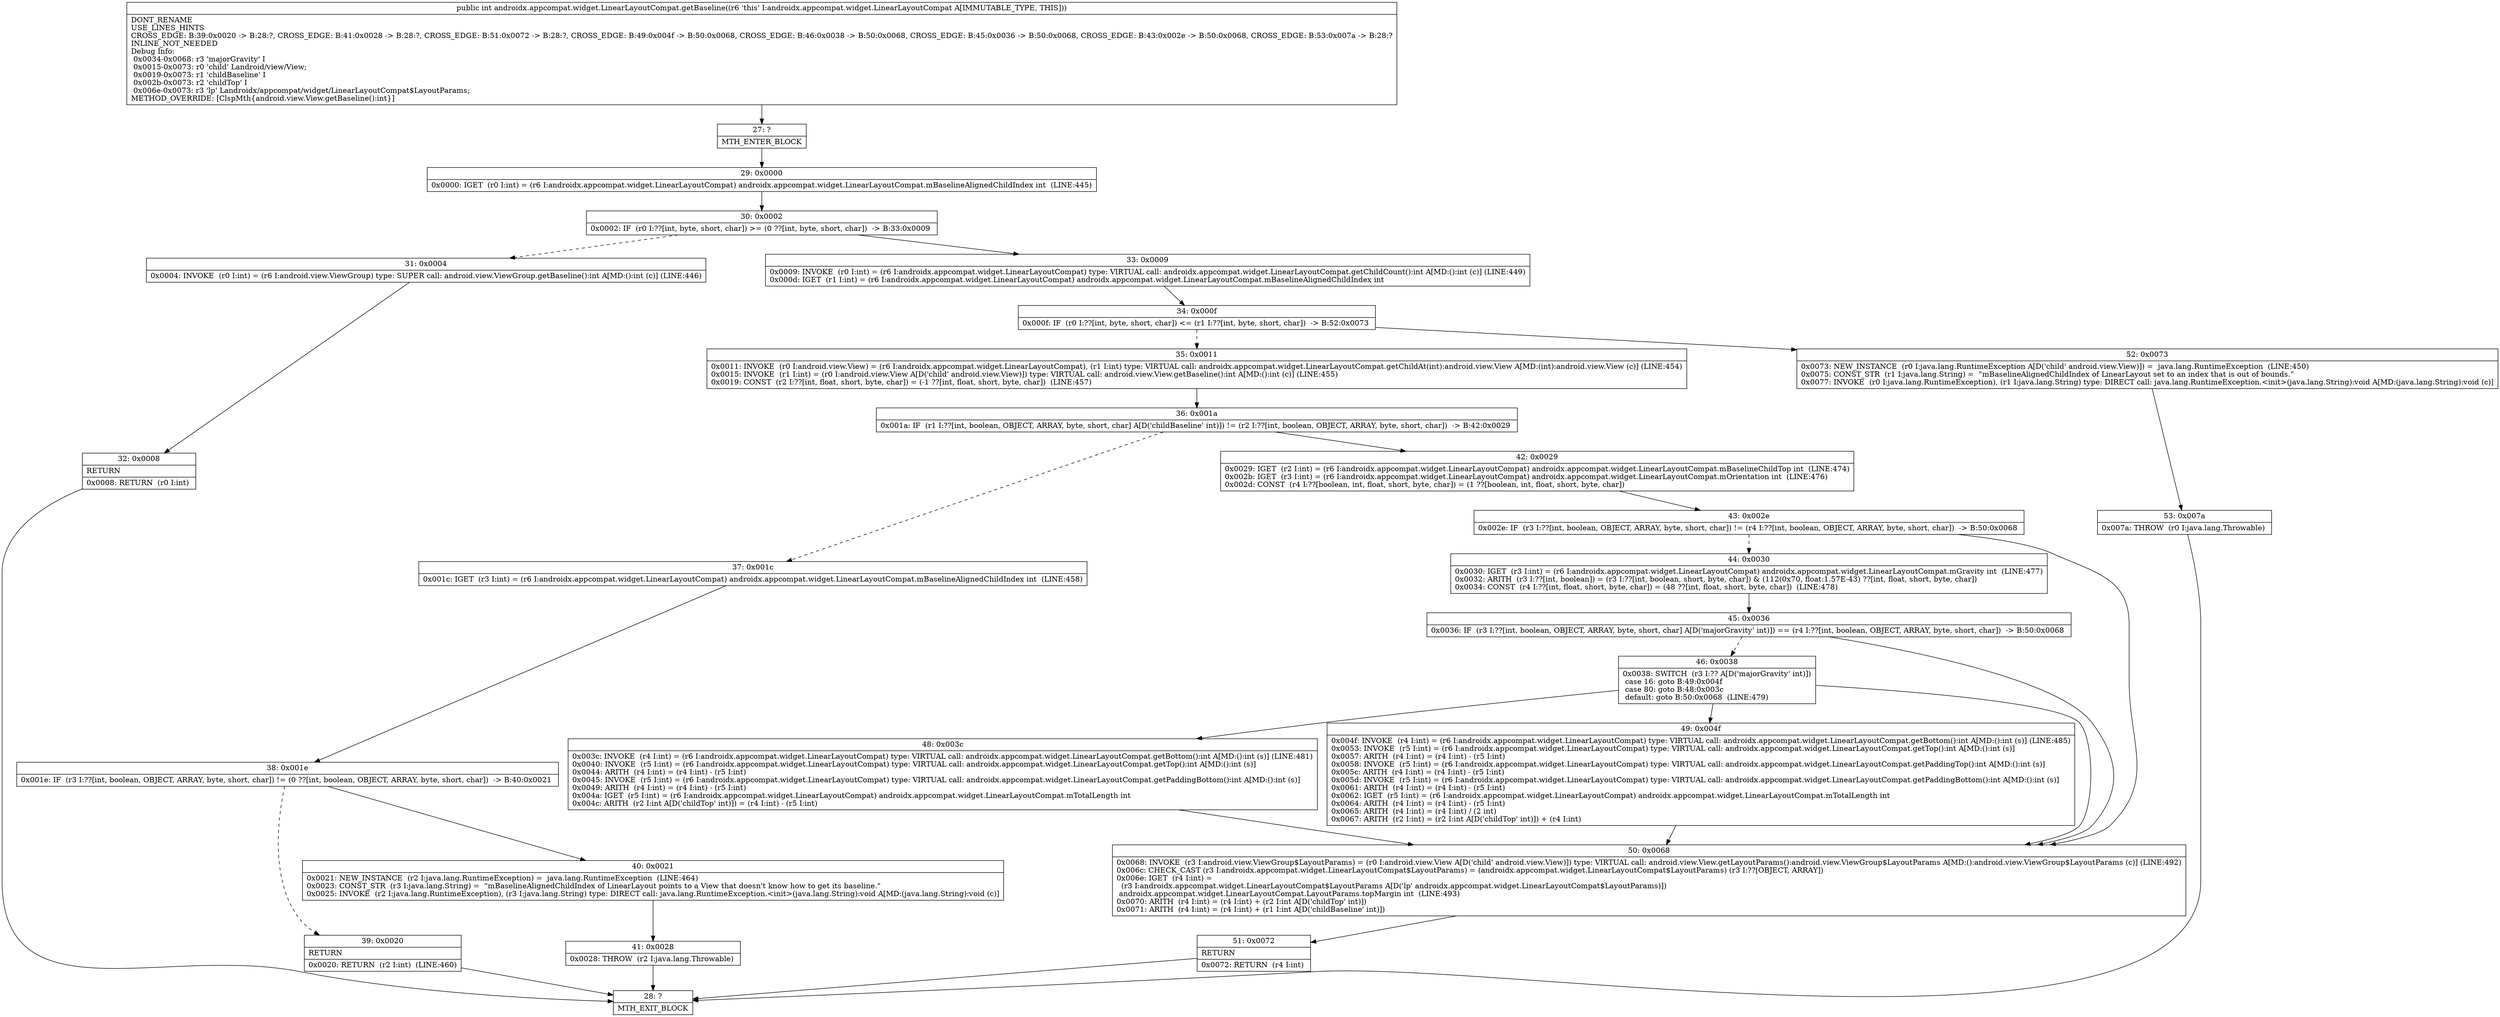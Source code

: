 digraph "CFG forandroidx.appcompat.widget.LinearLayoutCompat.getBaseline()I" {
Node_27 [shape=record,label="{27\:\ ?|MTH_ENTER_BLOCK\l}"];
Node_29 [shape=record,label="{29\:\ 0x0000|0x0000: IGET  (r0 I:int) = (r6 I:androidx.appcompat.widget.LinearLayoutCompat) androidx.appcompat.widget.LinearLayoutCompat.mBaselineAlignedChildIndex int  (LINE:445)\l}"];
Node_30 [shape=record,label="{30\:\ 0x0002|0x0002: IF  (r0 I:??[int, byte, short, char]) \>= (0 ??[int, byte, short, char])  \-\> B:33:0x0009 \l}"];
Node_31 [shape=record,label="{31\:\ 0x0004|0x0004: INVOKE  (r0 I:int) = (r6 I:android.view.ViewGroup) type: SUPER call: android.view.ViewGroup.getBaseline():int A[MD:():int (c)] (LINE:446)\l}"];
Node_32 [shape=record,label="{32\:\ 0x0008|RETURN\l|0x0008: RETURN  (r0 I:int) \l}"];
Node_28 [shape=record,label="{28\:\ ?|MTH_EXIT_BLOCK\l}"];
Node_33 [shape=record,label="{33\:\ 0x0009|0x0009: INVOKE  (r0 I:int) = (r6 I:androidx.appcompat.widget.LinearLayoutCompat) type: VIRTUAL call: androidx.appcompat.widget.LinearLayoutCompat.getChildCount():int A[MD:():int (c)] (LINE:449)\l0x000d: IGET  (r1 I:int) = (r6 I:androidx.appcompat.widget.LinearLayoutCompat) androidx.appcompat.widget.LinearLayoutCompat.mBaselineAlignedChildIndex int \l}"];
Node_34 [shape=record,label="{34\:\ 0x000f|0x000f: IF  (r0 I:??[int, byte, short, char]) \<= (r1 I:??[int, byte, short, char])  \-\> B:52:0x0073 \l}"];
Node_35 [shape=record,label="{35\:\ 0x0011|0x0011: INVOKE  (r0 I:android.view.View) = (r6 I:androidx.appcompat.widget.LinearLayoutCompat), (r1 I:int) type: VIRTUAL call: androidx.appcompat.widget.LinearLayoutCompat.getChildAt(int):android.view.View A[MD:(int):android.view.View (c)] (LINE:454)\l0x0015: INVOKE  (r1 I:int) = (r0 I:android.view.View A[D('child' android.view.View)]) type: VIRTUAL call: android.view.View.getBaseline():int A[MD:():int (c)] (LINE:455)\l0x0019: CONST  (r2 I:??[int, float, short, byte, char]) = (\-1 ??[int, float, short, byte, char])  (LINE:457)\l}"];
Node_36 [shape=record,label="{36\:\ 0x001a|0x001a: IF  (r1 I:??[int, boolean, OBJECT, ARRAY, byte, short, char] A[D('childBaseline' int)]) != (r2 I:??[int, boolean, OBJECT, ARRAY, byte, short, char])  \-\> B:42:0x0029 \l}"];
Node_37 [shape=record,label="{37\:\ 0x001c|0x001c: IGET  (r3 I:int) = (r6 I:androidx.appcompat.widget.LinearLayoutCompat) androidx.appcompat.widget.LinearLayoutCompat.mBaselineAlignedChildIndex int  (LINE:458)\l}"];
Node_38 [shape=record,label="{38\:\ 0x001e|0x001e: IF  (r3 I:??[int, boolean, OBJECT, ARRAY, byte, short, char]) != (0 ??[int, boolean, OBJECT, ARRAY, byte, short, char])  \-\> B:40:0x0021 \l}"];
Node_39 [shape=record,label="{39\:\ 0x0020|RETURN\l|0x0020: RETURN  (r2 I:int)  (LINE:460)\l}"];
Node_40 [shape=record,label="{40\:\ 0x0021|0x0021: NEW_INSTANCE  (r2 I:java.lang.RuntimeException) =  java.lang.RuntimeException  (LINE:464)\l0x0023: CONST_STR  (r3 I:java.lang.String) =  \"mBaselineAlignedChildIndex of LinearLayout points to a View that doesn't know how to get its baseline.\" \l0x0025: INVOKE  (r2 I:java.lang.RuntimeException), (r3 I:java.lang.String) type: DIRECT call: java.lang.RuntimeException.\<init\>(java.lang.String):void A[MD:(java.lang.String):void (c)]\l}"];
Node_41 [shape=record,label="{41\:\ 0x0028|0x0028: THROW  (r2 I:java.lang.Throwable) \l}"];
Node_42 [shape=record,label="{42\:\ 0x0029|0x0029: IGET  (r2 I:int) = (r6 I:androidx.appcompat.widget.LinearLayoutCompat) androidx.appcompat.widget.LinearLayoutCompat.mBaselineChildTop int  (LINE:474)\l0x002b: IGET  (r3 I:int) = (r6 I:androidx.appcompat.widget.LinearLayoutCompat) androidx.appcompat.widget.LinearLayoutCompat.mOrientation int  (LINE:476)\l0x002d: CONST  (r4 I:??[boolean, int, float, short, byte, char]) = (1 ??[boolean, int, float, short, byte, char]) \l}"];
Node_43 [shape=record,label="{43\:\ 0x002e|0x002e: IF  (r3 I:??[int, boolean, OBJECT, ARRAY, byte, short, char]) != (r4 I:??[int, boolean, OBJECT, ARRAY, byte, short, char])  \-\> B:50:0x0068 \l}"];
Node_44 [shape=record,label="{44\:\ 0x0030|0x0030: IGET  (r3 I:int) = (r6 I:androidx.appcompat.widget.LinearLayoutCompat) androidx.appcompat.widget.LinearLayoutCompat.mGravity int  (LINE:477)\l0x0032: ARITH  (r3 I:??[int, boolean]) = (r3 I:??[int, boolean, short, byte, char]) & (112(0x70, float:1.57E\-43) ??[int, float, short, byte, char]) \l0x0034: CONST  (r4 I:??[int, float, short, byte, char]) = (48 ??[int, float, short, byte, char])  (LINE:478)\l}"];
Node_45 [shape=record,label="{45\:\ 0x0036|0x0036: IF  (r3 I:??[int, boolean, OBJECT, ARRAY, byte, short, char] A[D('majorGravity' int)]) == (r4 I:??[int, boolean, OBJECT, ARRAY, byte, short, char])  \-\> B:50:0x0068 \l}"];
Node_46 [shape=record,label="{46\:\ 0x0038|0x0038: SWITCH  (r3 I:?? A[D('majorGravity' int)])\l case 16: goto B:49:0x004f\l case 80: goto B:48:0x003c\l default: goto B:50:0x0068  (LINE:479)\l}"];
Node_48 [shape=record,label="{48\:\ 0x003c|0x003c: INVOKE  (r4 I:int) = (r6 I:androidx.appcompat.widget.LinearLayoutCompat) type: VIRTUAL call: androidx.appcompat.widget.LinearLayoutCompat.getBottom():int A[MD:():int (s)] (LINE:481)\l0x0040: INVOKE  (r5 I:int) = (r6 I:androidx.appcompat.widget.LinearLayoutCompat) type: VIRTUAL call: androidx.appcompat.widget.LinearLayoutCompat.getTop():int A[MD:():int (s)]\l0x0044: ARITH  (r4 I:int) = (r4 I:int) \- (r5 I:int) \l0x0045: INVOKE  (r5 I:int) = (r6 I:androidx.appcompat.widget.LinearLayoutCompat) type: VIRTUAL call: androidx.appcompat.widget.LinearLayoutCompat.getPaddingBottom():int A[MD:():int (s)]\l0x0049: ARITH  (r4 I:int) = (r4 I:int) \- (r5 I:int) \l0x004a: IGET  (r5 I:int) = (r6 I:androidx.appcompat.widget.LinearLayoutCompat) androidx.appcompat.widget.LinearLayoutCompat.mTotalLength int \l0x004c: ARITH  (r2 I:int A[D('childTop' int)]) = (r4 I:int) \- (r5 I:int) \l}"];
Node_49 [shape=record,label="{49\:\ 0x004f|0x004f: INVOKE  (r4 I:int) = (r6 I:androidx.appcompat.widget.LinearLayoutCompat) type: VIRTUAL call: androidx.appcompat.widget.LinearLayoutCompat.getBottom():int A[MD:():int (s)] (LINE:485)\l0x0053: INVOKE  (r5 I:int) = (r6 I:androidx.appcompat.widget.LinearLayoutCompat) type: VIRTUAL call: androidx.appcompat.widget.LinearLayoutCompat.getTop():int A[MD:():int (s)]\l0x0057: ARITH  (r4 I:int) = (r4 I:int) \- (r5 I:int) \l0x0058: INVOKE  (r5 I:int) = (r6 I:androidx.appcompat.widget.LinearLayoutCompat) type: VIRTUAL call: androidx.appcompat.widget.LinearLayoutCompat.getPaddingTop():int A[MD:():int (s)]\l0x005c: ARITH  (r4 I:int) = (r4 I:int) \- (r5 I:int) \l0x005d: INVOKE  (r5 I:int) = (r6 I:androidx.appcompat.widget.LinearLayoutCompat) type: VIRTUAL call: androidx.appcompat.widget.LinearLayoutCompat.getPaddingBottom():int A[MD:():int (s)]\l0x0061: ARITH  (r4 I:int) = (r4 I:int) \- (r5 I:int) \l0x0062: IGET  (r5 I:int) = (r6 I:androidx.appcompat.widget.LinearLayoutCompat) androidx.appcompat.widget.LinearLayoutCompat.mTotalLength int \l0x0064: ARITH  (r4 I:int) = (r4 I:int) \- (r5 I:int) \l0x0065: ARITH  (r4 I:int) = (r4 I:int) \/ (2 int) \l0x0067: ARITH  (r2 I:int) = (r2 I:int A[D('childTop' int)]) + (r4 I:int) \l}"];
Node_50 [shape=record,label="{50\:\ 0x0068|0x0068: INVOKE  (r3 I:android.view.ViewGroup$LayoutParams) = (r0 I:android.view.View A[D('child' android.view.View)]) type: VIRTUAL call: android.view.View.getLayoutParams():android.view.ViewGroup$LayoutParams A[MD:():android.view.ViewGroup$LayoutParams (c)] (LINE:492)\l0x006c: CHECK_CAST (r3 I:androidx.appcompat.widget.LinearLayoutCompat$LayoutParams) = (androidx.appcompat.widget.LinearLayoutCompat$LayoutParams) (r3 I:??[OBJECT, ARRAY]) \l0x006e: IGET  (r4 I:int) = \l  (r3 I:androidx.appcompat.widget.LinearLayoutCompat$LayoutParams A[D('lp' androidx.appcompat.widget.LinearLayoutCompat$LayoutParams)])\l androidx.appcompat.widget.LinearLayoutCompat.LayoutParams.topMargin int  (LINE:493)\l0x0070: ARITH  (r4 I:int) = (r4 I:int) + (r2 I:int A[D('childTop' int)]) \l0x0071: ARITH  (r4 I:int) = (r4 I:int) + (r1 I:int A[D('childBaseline' int)]) \l}"];
Node_51 [shape=record,label="{51\:\ 0x0072|RETURN\l|0x0072: RETURN  (r4 I:int) \l}"];
Node_52 [shape=record,label="{52\:\ 0x0073|0x0073: NEW_INSTANCE  (r0 I:java.lang.RuntimeException A[D('child' android.view.View)]) =  java.lang.RuntimeException  (LINE:450)\l0x0075: CONST_STR  (r1 I:java.lang.String) =  \"mBaselineAlignedChildIndex of LinearLayout set to an index that is out of bounds.\" \l0x0077: INVOKE  (r0 I:java.lang.RuntimeException), (r1 I:java.lang.String) type: DIRECT call: java.lang.RuntimeException.\<init\>(java.lang.String):void A[MD:(java.lang.String):void (c)]\l}"];
Node_53 [shape=record,label="{53\:\ 0x007a|0x007a: THROW  (r0 I:java.lang.Throwable) \l}"];
MethodNode[shape=record,label="{public int androidx.appcompat.widget.LinearLayoutCompat.getBaseline((r6 'this' I:androidx.appcompat.widget.LinearLayoutCompat A[IMMUTABLE_TYPE, THIS]))  | DONT_RENAME\lUSE_LINES_HINTS\lCROSS_EDGE: B:39:0x0020 \-\> B:28:?, CROSS_EDGE: B:41:0x0028 \-\> B:28:?, CROSS_EDGE: B:51:0x0072 \-\> B:28:?, CROSS_EDGE: B:49:0x004f \-\> B:50:0x0068, CROSS_EDGE: B:46:0x0038 \-\> B:50:0x0068, CROSS_EDGE: B:45:0x0036 \-\> B:50:0x0068, CROSS_EDGE: B:43:0x002e \-\> B:50:0x0068, CROSS_EDGE: B:53:0x007a \-\> B:28:?\lINLINE_NOT_NEEDED\lDebug Info:\l  0x0034\-0x0068: r3 'majorGravity' I\l  0x0015\-0x0073: r0 'child' Landroid\/view\/View;\l  0x0019\-0x0073: r1 'childBaseline' I\l  0x002b\-0x0073: r2 'childTop' I\l  0x006e\-0x0073: r3 'lp' Landroidx\/appcompat\/widget\/LinearLayoutCompat$LayoutParams;\lMETHOD_OVERRIDE: [ClspMth\{android.view.View.getBaseline():int\}]\l}"];
MethodNode -> Node_27;Node_27 -> Node_29;
Node_29 -> Node_30;
Node_30 -> Node_31[style=dashed];
Node_30 -> Node_33;
Node_31 -> Node_32;
Node_32 -> Node_28;
Node_33 -> Node_34;
Node_34 -> Node_35[style=dashed];
Node_34 -> Node_52;
Node_35 -> Node_36;
Node_36 -> Node_37[style=dashed];
Node_36 -> Node_42;
Node_37 -> Node_38;
Node_38 -> Node_39[style=dashed];
Node_38 -> Node_40;
Node_39 -> Node_28;
Node_40 -> Node_41;
Node_41 -> Node_28;
Node_42 -> Node_43;
Node_43 -> Node_44[style=dashed];
Node_43 -> Node_50;
Node_44 -> Node_45;
Node_45 -> Node_46[style=dashed];
Node_45 -> Node_50;
Node_46 -> Node_48;
Node_46 -> Node_49;
Node_46 -> Node_50;
Node_48 -> Node_50;
Node_49 -> Node_50;
Node_50 -> Node_51;
Node_51 -> Node_28;
Node_52 -> Node_53;
Node_53 -> Node_28;
}

